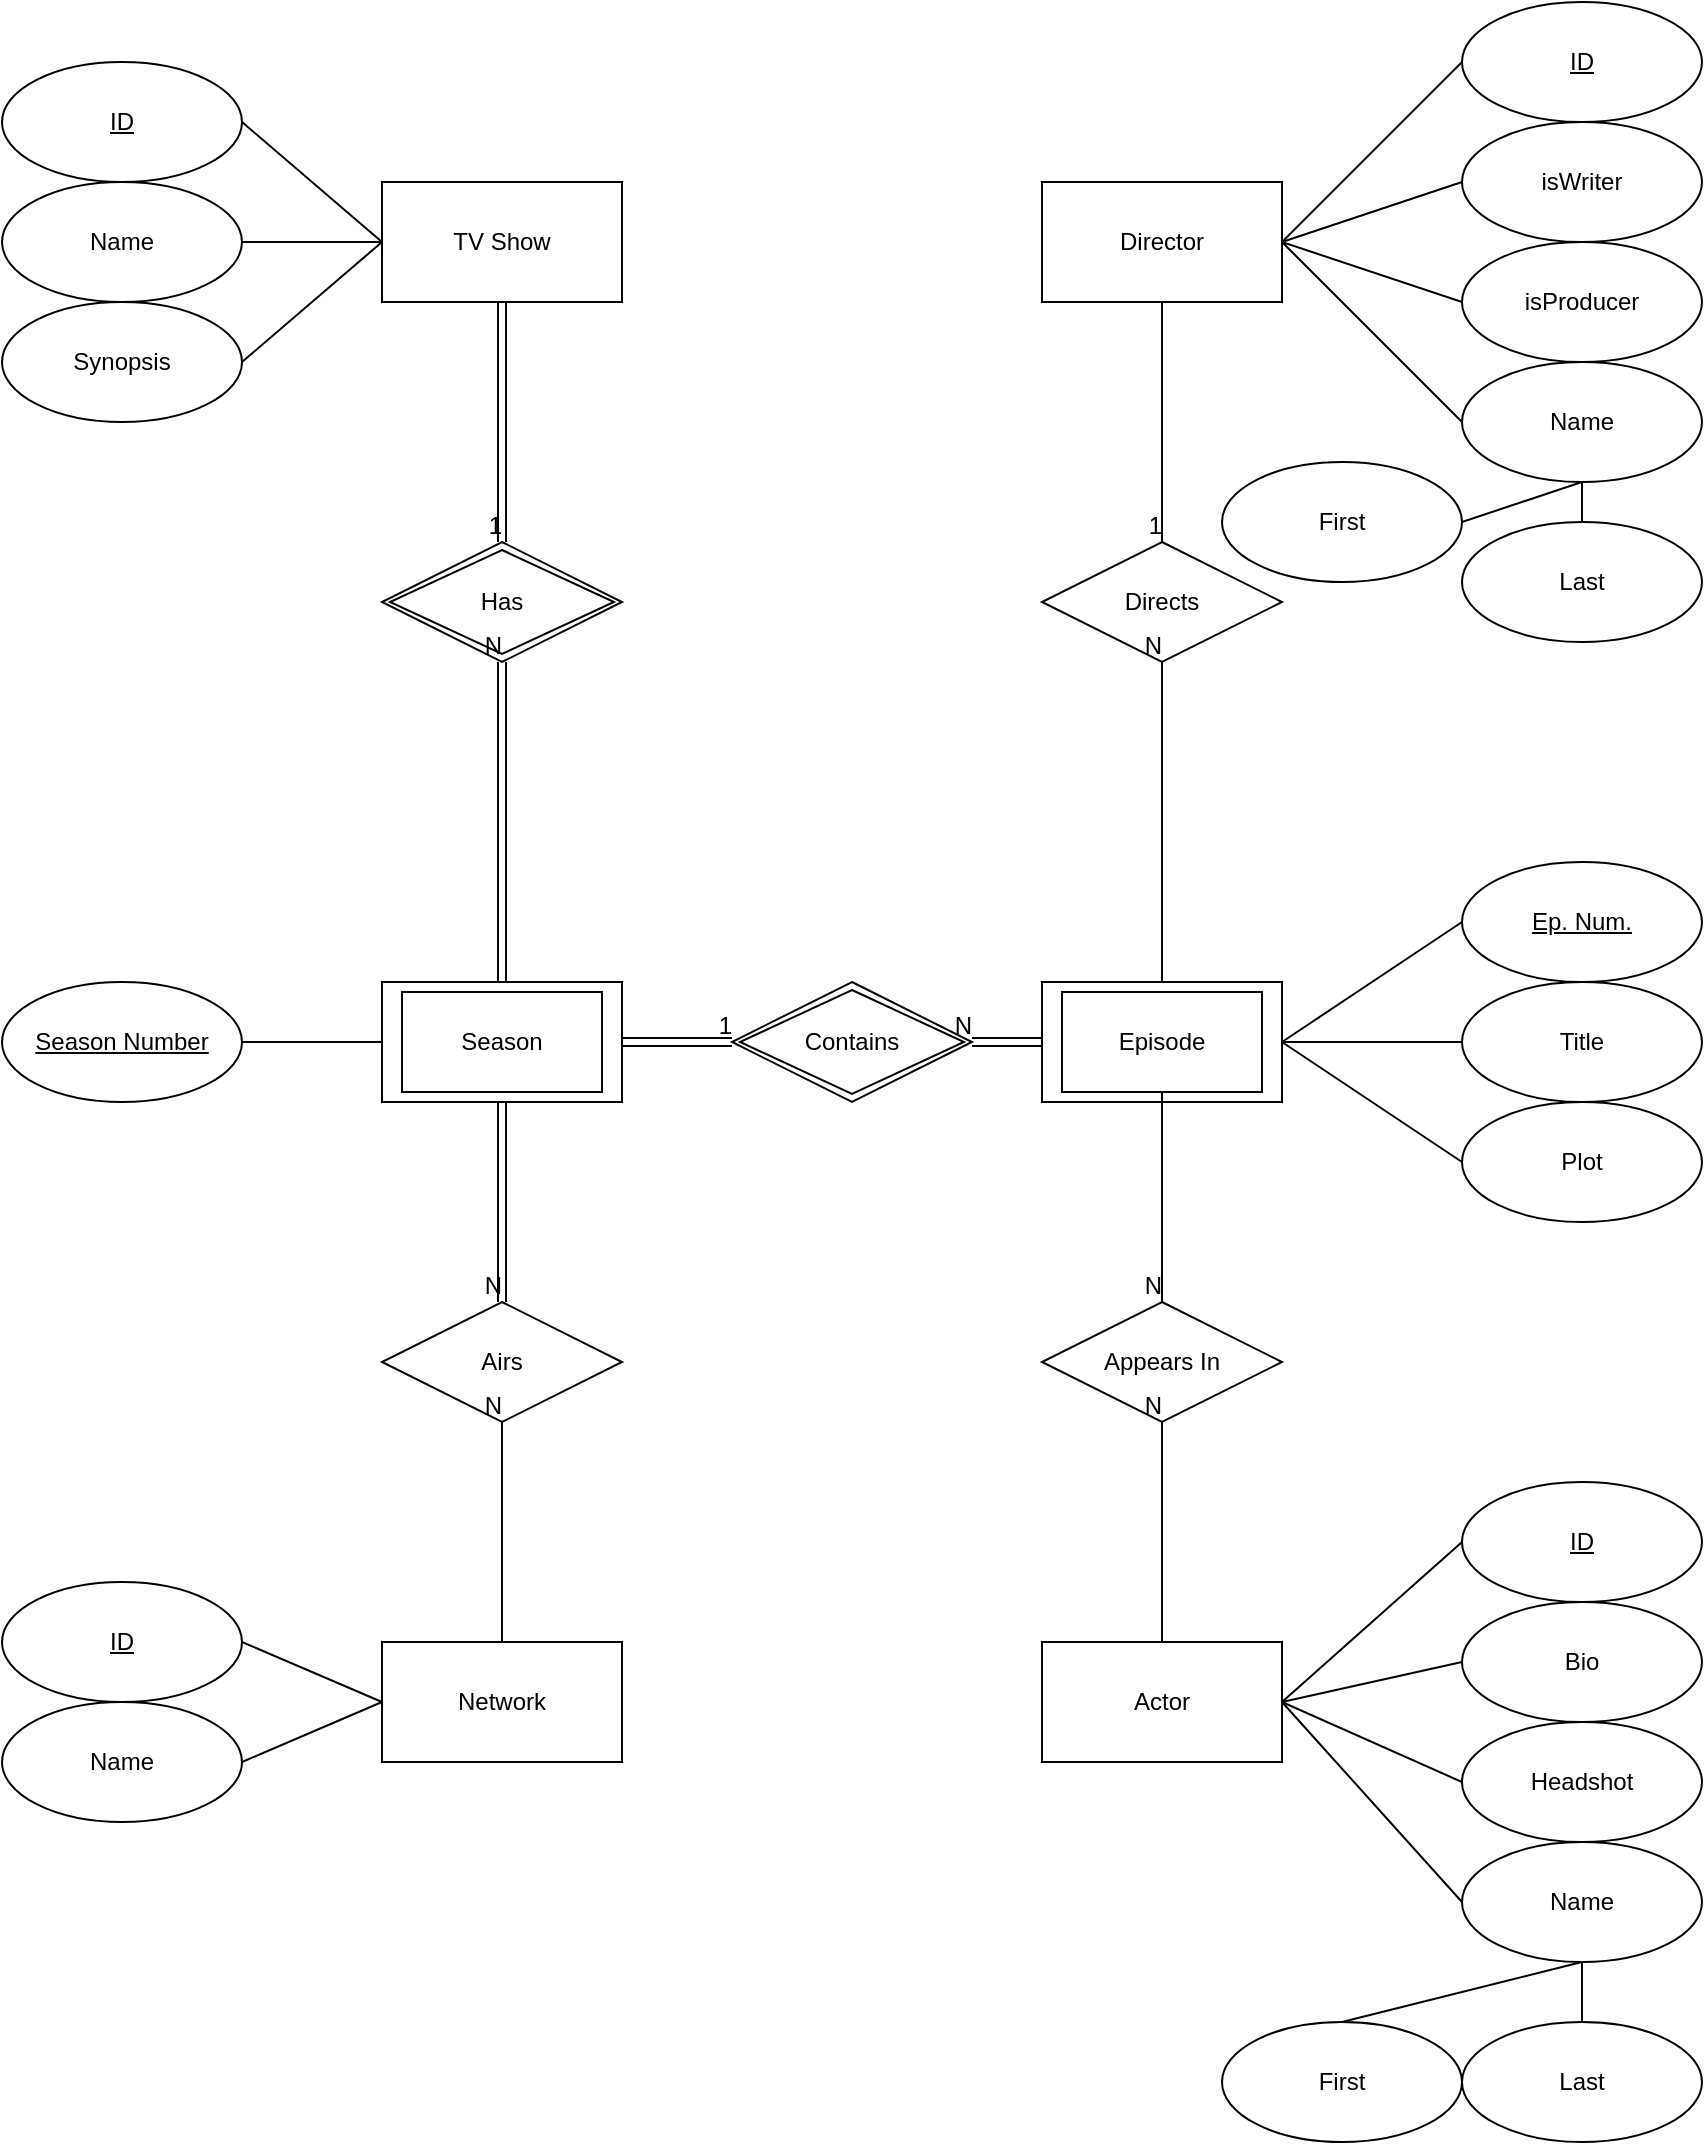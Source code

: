 <mxfile version="15.6.0" type="device"><diagram id="R2lEEEUBdFMjLlhIrx00" name="Page-1"><mxGraphModel dx="2035" dy="1688" grid="1" gridSize="10" guides="1" tooltips="1" connect="1" arrows="1" fold="1" page="1" pageScale="1" pageWidth="850" pageHeight="1100" math="0" shadow="0" extFonts="Permanent Marker^https://fonts.googleapis.com/css?family=Permanent+Marker"><root><mxCell id="0"/><mxCell id="1" parent="0"/><mxCell id="vXX7frBbcrXvpnS0ZT3l-1" value="TV Show" style="rounded=0;whiteSpace=wrap;html=1;" parent="1" vertex="1"><mxGeometry x="-660" y="-1010" width="120" height="60" as="geometry"/></mxCell><mxCell id="vXX7frBbcrXvpnS0ZT3l-3" value="&lt;u&gt;ID&lt;/u&gt;" style="ellipse;whiteSpace=wrap;html=1;" parent="1" vertex="1"><mxGeometry x="-850" y="-1070" width="120" height="60" as="geometry"/></mxCell><mxCell id="vXX7frBbcrXvpnS0ZT3l-4" value="Name" style="ellipse;whiteSpace=wrap;html=1;" parent="1" vertex="1"><mxGeometry x="-850" y="-1010" width="120" height="60" as="geometry"/></mxCell><mxCell id="vXX7frBbcrXvpnS0ZT3l-5" value="Synopsis" style="ellipse;whiteSpace=wrap;html=1;" parent="1" vertex="1"><mxGeometry x="-850" y="-950" width="120" height="60" as="geometry"/></mxCell><mxCell id="vXX7frBbcrXvpnS0ZT3l-7" value="" style="endArrow=none;html=1;rounded=0;exitX=0;exitY=0.5;exitDx=0;exitDy=0;entryX=1;entryY=0.5;entryDx=0;entryDy=0;" parent="1" source="vXX7frBbcrXvpnS0ZT3l-1" target="vXX7frBbcrXvpnS0ZT3l-4" edge="1"><mxGeometry width="50" height="50" relative="1" as="geometry"><mxPoint x="-1150" y="-760" as="sourcePoint"/><mxPoint x="-1100" y="-810" as="targetPoint"/></mxGeometry></mxCell><mxCell id="vXX7frBbcrXvpnS0ZT3l-8" value="" style="endArrow=none;html=1;rounded=0;entryX=1;entryY=0.5;entryDx=0;entryDy=0;exitX=0;exitY=0.5;exitDx=0;exitDy=0;" parent="1" source="vXX7frBbcrXvpnS0ZT3l-1" target="vXX7frBbcrXvpnS0ZT3l-3" edge="1"><mxGeometry width="50" height="50" relative="1" as="geometry"><mxPoint x="-870" y="-800" as="sourcePoint"/><mxPoint x="-1100" y="-870" as="targetPoint"/></mxGeometry></mxCell><mxCell id="vXX7frBbcrXvpnS0ZT3l-9" value="" style="endArrow=none;html=1;rounded=0;entryX=1;entryY=0.5;entryDx=0;entryDy=0;exitX=0;exitY=0.5;exitDx=0;exitDy=0;" parent="1" source="vXX7frBbcrXvpnS0ZT3l-1" target="vXX7frBbcrXvpnS0ZT3l-5" edge="1"><mxGeometry width="50" height="50" relative="1" as="geometry"><mxPoint x="-870" y="-770" as="sourcePoint"/><mxPoint x="-820" y="-830" as="targetPoint"/></mxGeometry></mxCell><mxCell id="vXX7frBbcrXvpnS0ZT3l-13" value="Network" style="rounded=0;whiteSpace=wrap;html=1;" parent="1" vertex="1"><mxGeometry x="-660" y="-280" width="120" height="60" as="geometry"/></mxCell><mxCell id="vXX7frBbcrXvpnS0ZT3l-14" value="&lt;u&gt;ID&lt;/u&gt;" style="ellipse;whiteSpace=wrap;html=1;" parent="1" vertex="1"><mxGeometry x="-850" y="-310" width="120" height="60" as="geometry"/></mxCell><mxCell id="vXX7frBbcrXvpnS0ZT3l-15" value="Name" style="ellipse;whiteSpace=wrap;html=1;" parent="1" vertex="1"><mxGeometry x="-850" y="-250" width="120" height="60" as="geometry"/></mxCell><mxCell id="vXX7frBbcrXvpnS0ZT3l-16" value="" style="endArrow=none;html=1;rounded=0;entryX=1;entryY=0.5;entryDx=0;entryDy=0;exitX=0;exitY=0.5;exitDx=0;exitDy=0;" parent="1" source="vXX7frBbcrXvpnS0ZT3l-13" target="vXX7frBbcrXvpnS0ZT3l-14" edge="1"><mxGeometry width="50" height="50" relative="1" as="geometry"><mxPoint x="-660" y="-300" as="sourcePoint"/><mxPoint x="-440" y="-290" as="targetPoint"/></mxGeometry></mxCell><mxCell id="vXX7frBbcrXvpnS0ZT3l-17" value="" style="endArrow=none;html=1;rounded=0;entryX=1;entryY=0.5;entryDx=0;entryDy=0;exitX=0;exitY=0.5;exitDx=0;exitDy=0;" parent="1" source="vXX7frBbcrXvpnS0ZT3l-13" target="vXX7frBbcrXvpnS0ZT3l-15" edge="1"><mxGeometry width="50" height="50" relative="1" as="geometry"><mxPoint x="-520" y="-290" as="sourcePoint"/><mxPoint x="-410" y="-350" as="targetPoint"/></mxGeometry></mxCell><mxCell id="vXX7frBbcrXvpnS0ZT3l-18" value="" style="rounded=0;whiteSpace=wrap;html=1;" parent="1" vertex="1"><mxGeometry x="-660" y="-610" width="120" height="60" as="geometry"/></mxCell><mxCell id="vXX7frBbcrXvpnS0ZT3l-19" value="Season" style="rounded=0;whiteSpace=wrap;html=1;" parent="1" vertex="1"><mxGeometry x="-650" y="-605" width="100" height="50" as="geometry"/></mxCell><mxCell id="vXX7frBbcrXvpnS0ZT3l-29" value="&lt;u&gt;Season Number&lt;/u&gt;" style="ellipse;whiteSpace=wrap;html=1;" parent="1" vertex="1"><mxGeometry x="-850" y="-610" width="120" height="60" as="geometry"/></mxCell><mxCell id="vXX7frBbcrXvpnS0ZT3l-30" value="" style="endArrow=none;html=1;rounded=0;exitX=0;exitY=0.5;exitDx=0;exitDy=0;entryX=1;entryY=0.5;entryDx=0;entryDy=0;" parent="1" source="vXX7frBbcrXvpnS0ZT3l-18" target="vXX7frBbcrXvpnS0ZT3l-29" edge="1"><mxGeometry width="50" height="50" relative="1" as="geometry"><mxPoint x="-540" y="-560" as="sourcePoint"/><mxPoint x="-760" y="-580" as="targetPoint"/></mxGeometry></mxCell><mxCell id="vXX7frBbcrXvpnS0ZT3l-31" value="" style="rounded=0;whiteSpace=wrap;html=1;" parent="1" vertex="1"><mxGeometry x="-330" y="-610" width="120" height="60" as="geometry"/></mxCell><mxCell id="vXX7frBbcrXvpnS0ZT3l-32" value="Episode" style="rounded=0;whiteSpace=wrap;html=1;" parent="1" vertex="1"><mxGeometry x="-320" y="-605" width="100" height="50" as="geometry"/></mxCell><mxCell id="vXX7frBbcrXvpnS0ZT3l-34" value="&lt;u&gt;Ep. Num.&lt;/u&gt;" style="ellipse;whiteSpace=wrap;html=1;" parent="1" vertex="1"><mxGeometry x="-120" y="-670" width="120" height="60" as="geometry"/></mxCell><mxCell id="vXX7frBbcrXvpnS0ZT3l-35" value="Title" style="ellipse;whiteSpace=wrap;html=1;" parent="1" vertex="1"><mxGeometry x="-120" y="-610" width="120" height="60" as="geometry"/></mxCell><mxCell id="vXX7frBbcrXvpnS0ZT3l-36" value="Plot" style="ellipse;whiteSpace=wrap;html=1;" parent="1" vertex="1"><mxGeometry x="-120" y="-550" width="120" height="60" as="geometry"/></mxCell><mxCell id="vXX7frBbcrXvpnS0ZT3l-37" value="" style="endArrow=none;html=1;rounded=0;exitX=1;exitY=0.5;exitDx=0;exitDy=0;entryX=0;entryY=0.5;entryDx=0;entryDy=0;" parent="1" source="vXX7frBbcrXvpnS0ZT3l-31" target="vXX7frBbcrXvpnS0ZT3l-34" edge="1"><mxGeometry width="50" height="50" relative="1" as="geometry"><mxPoint x="-20" y="-550" as="sourcePoint"/><mxPoint x="30" y="-600" as="targetPoint"/></mxGeometry></mxCell><mxCell id="vXX7frBbcrXvpnS0ZT3l-38" value="" style="endArrow=none;html=1;rounded=0;exitX=1;exitY=0.5;exitDx=0;exitDy=0;entryX=0;entryY=0.5;entryDx=0;entryDy=0;" parent="1" source="vXX7frBbcrXvpnS0ZT3l-31" target="vXX7frBbcrXvpnS0ZT3l-35" edge="1"><mxGeometry width="50" height="50" relative="1" as="geometry"><mxPoint y="-490" as="sourcePoint"/><mxPoint x="50" y="-560" as="targetPoint"/></mxGeometry></mxCell><mxCell id="vXX7frBbcrXvpnS0ZT3l-39" value="" style="endArrow=none;html=1;rounded=0;exitX=1;exitY=0.5;exitDx=0;exitDy=0;entryX=0;entryY=0.5;entryDx=0;entryDy=0;" parent="1" source="vXX7frBbcrXvpnS0ZT3l-31" target="vXX7frBbcrXvpnS0ZT3l-36" edge="1"><mxGeometry width="50" height="50" relative="1" as="geometry"><mxPoint y="-490" as="sourcePoint"/><mxPoint x="50" y="-490" as="targetPoint"/></mxGeometry></mxCell><mxCell id="vXX7frBbcrXvpnS0ZT3l-41" value="Director" style="rounded=0;whiteSpace=wrap;html=1;" parent="1" vertex="1"><mxGeometry x="-330" y="-1010" width="120" height="60" as="geometry"/></mxCell><mxCell id="vXX7frBbcrXvpnS0ZT3l-43" value="&lt;u&gt;ID&lt;/u&gt;" style="ellipse;whiteSpace=wrap;html=1;" parent="1" vertex="1"><mxGeometry x="-120" y="-1100" width="120" height="60" as="geometry"/></mxCell><mxCell id="vXX7frBbcrXvpnS0ZT3l-45" value="isWriter" style="ellipse;whiteSpace=wrap;html=1;" parent="1" vertex="1"><mxGeometry x="-120" y="-1040" width="120" height="60" as="geometry"/></mxCell><mxCell id="vXX7frBbcrXvpnS0ZT3l-46" value="isProducer" style="ellipse;whiteSpace=wrap;html=1;" parent="1" vertex="1"><mxGeometry x="-120" y="-980" width="120" height="60" as="geometry"/></mxCell><mxCell id="vXX7frBbcrXvpnS0ZT3l-49" value="" style="endArrow=none;html=1;rounded=0;exitX=1;exitY=0.5;exitDx=0;exitDy=0;entryX=0;entryY=0.5;entryDx=0;entryDy=0;" parent="1" source="vXX7frBbcrXvpnS0ZT3l-41" target="vXX7frBbcrXvpnS0ZT3l-43" edge="1"><mxGeometry width="50" height="50" relative="1" as="geometry"><mxPoint x="-170" y="-1030" as="sourcePoint"/><mxPoint x="-120" y="-1080" as="targetPoint"/></mxGeometry></mxCell><mxCell id="vXX7frBbcrXvpnS0ZT3l-50" value="" style="endArrow=none;html=1;rounded=0;exitX=1;exitY=0.5;exitDx=0;exitDy=0;entryX=0;entryY=0.5;entryDx=0;entryDy=0;" parent="1" source="vXX7frBbcrXvpnS0ZT3l-41" target="OTVnZmS78RSjlN0ACt-g-15" edge="1"><mxGeometry width="50" height="50" relative="1" as="geometry"><mxPoint x="-200" y="-1010" as="sourcePoint"/><mxPoint x="-150" y="-900" as="targetPoint"/></mxGeometry></mxCell><mxCell id="vXX7frBbcrXvpnS0ZT3l-57" value="Actor" style="rounded=0;whiteSpace=wrap;html=1;" parent="1" vertex="1"><mxGeometry x="-330" y="-280" width="120" height="60" as="geometry"/></mxCell><mxCell id="vXX7frBbcrXvpnS0ZT3l-58" value="&lt;u&gt;ID&lt;/u&gt;" style="ellipse;whiteSpace=wrap;html=1;" parent="1" vertex="1"><mxGeometry x="-120" y="-360" width="120" height="60" as="geometry"/></mxCell><mxCell id="vXX7frBbcrXvpnS0ZT3l-59" value="Name" style="ellipse;whiteSpace=wrap;html=1;" parent="1" vertex="1"><mxGeometry x="-120" y="-180" width="120" height="60" as="geometry"/></mxCell><mxCell id="vXX7frBbcrXvpnS0ZT3l-60" value="Bio" style="ellipse;whiteSpace=wrap;html=1;" parent="1" vertex="1"><mxGeometry x="-120" y="-300" width="120" height="60" as="geometry"/></mxCell><mxCell id="vXX7frBbcrXvpnS0ZT3l-61" value="Headshot" style="ellipse;whiteSpace=wrap;html=1;" parent="1" vertex="1"><mxGeometry x="-120" y="-240" width="120" height="60" as="geometry"/></mxCell><mxCell id="vXX7frBbcrXvpnS0ZT3l-62" value="" style="endArrow=none;html=1;rounded=0;exitX=1;exitY=0.5;exitDx=0;exitDy=0;entryX=0;entryY=0.5;entryDx=0;entryDy=0;" parent="1" source="vXX7frBbcrXvpnS0ZT3l-57" target="vXX7frBbcrXvpnS0ZT3l-58" edge="1"><mxGeometry width="50" height="50" relative="1" as="geometry"><mxPoint x="-200" y="-280" as="sourcePoint"/><mxPoint x="-150" y="-330" as="targetPoint"/></mxGeometry></mxCell><mxCell id="vXX7frBbcrXvpnS0ZT3l-63" value="" style="endArrow=none;html=1;rounded=0;exitX=1;exitY=0.5;exitDx=0;exitDy=0;entryX=0;entryY=0.5;entryDx=0;entryDy=0;" parent="1" source="vXX7frBbcrXvpnS0ZT3l-57" target="vXX7frBbcrXvpnS0ZT3l-59" edge="1"><mxGeometry width="50" height="50" relative="1" as="geometry"><mxPoint x="-200" y="-240" as="sourcePoint"/><mxPoint x="-130" y="-280" as="targetPoint"/></mxGeometry></mxCell><mxCell id="vXX7frBbcrXvpnS0ZT3l-64" value="" style="endArrow=none;html=1;rounded=0;exitX=1;exitY=0.5;exitDx=0;exitDy=0;entryX=0;entryY=0.5;entryDx=0;entryDy=0;" parent="1" source="vXX7frBbcrXvpnS0ZT3l-57" target="vXX7frBbcrXvpnS0ZT3l-60" edge="1"><mxGeometry width="50" height="50" relative="1" as="geometry"><mxPoint x="-200" y="-240" as="sourcePoint"/><mxPoint x="-130" y="-220" as="targetPoint"/></mxGeometry></mxCell><mxCell id="vXX7frBbcrXvpnS0ZT3l-65" value="" style="endArrow=none;html=1;rounded=0;exitX=1;exitY=0.5;exitDx=0;exitDy=0;entryX=0;entryY=0.5;entryDx=0;entryDy=0;" parent="1" source="vXX7frBbcrXvpnS0ZT3l-57" target="vXX7frBbcrXvpnS0ZT3l-61" edge="1"><mxGeometry width="50" height="50" relative="1" as="geometry"><mxPoint x="-200" y="-240" as="sourcePoint"/><mxPoint x="-130" y="-160" as="targetPoint"/></mxGeometry></mxCell><mxCell id="vXX7frBbcrXvpnS0ZT3l-81" value="Has" style="shape=rhombus;double=1;perimeter=rhombusPerimeter;whiteSpace=wrap;html=1;align=center;" parent="1" vertex="1"><mxGeometry x="-660" y="-830" width="120" height="60" as="geometry"/></mxCell><mxCell id="vXX7frBbcrXvpnS0ZT3l-82" value="" style="shape=link;html=1;rounded=0;exitX=0.5;exitY=0;exitDx=0;exitDy=0;entryX=0.5;entryY=1;entryDx=0;entryDy=0;" parent="1" source="vXX7frBbcrXvpnS0ZT3l-18" target="vXX7frBbcrXvpnS0ZT3l-81" edge="1"><mxGeometry relative="1" as="geometry"><mxPoint x="-610" y="-700" as="sourcePoint"/><mxPoint x="-450" y="-700" as="targetPoint"/></mxGeometry></mxCell><mxCell id="vXX7frBbcrXvpnS0ZT3l-83" value="N" style="resizable=0;html=1;align=right;verticalAlign=bottom;" parent="vXX7frBbcrXvpnS0ZT3l-82" connectable="0" vertex="1"><mxGeometry x="1" relative="1" as="geometry"/></mxCell><mxCell id="vXX7frBbcrXvpnS0ZT3l-84" value="" style="shape=link;html=1;rounded=0;exitX=0.5;exitY=1;exitDx=0;exitDy=0;entryX=0.5;entryY=0;entryDx=0;entryDy=0;" parent="1" source="vXX7frBbcrXvpnS0ZT3l-1" target="vXX7frBbcrXvpnS0ZT3l-81" edge="1"><mxGeometry relative="1" as="geometry"><mxPoint x="-800" y="-720" as="sourcePoint"/><mxPoint x="-640" y="-720" as="targetPoint"/></mxGeometry></mxCell><mxCell id="vXX7frBbcrXvpnS0ZT3l-85" value="1" style="resizable=0;html=1;align=right;verticalAlign=bottom;" parent="vXX7frBbcrXvpnS0ZT3l-84" connectable="0" vertex="1"><mxGeometry x="1" relative="1" as="geometry"/></mxCell><mxCell id="vXX7frBbcrXvpnS0ZT3l-88" value="" style="shape=link;html=1;rounded=0;exitX=1;exitY=0.5;exitDx=0;exitDy=0;entryX=0;entryY=0.5;entryDx=0;entryDy=0;" parent="1" source="vXX7frBbcrXvpnS0ZT3l-18" target="OTVnZmS78RSjlN0ACt-g-23" edge="1"><mxGeometry relative="1" as="geometry"><mxPoint x="-70" y="-520" as="sourcePoint"/><mxPoint x="-480" y="-580" as="targetPoint"/></mxGeometry></mxCell><mxCell id="vXX7frBbcrXvpnS0ZT3l-89" value="1" style="resizable=0;html=1;align=right;verticalAlign=bottom;" parent="vXX7frBbcrXvpnS0ZT3l-88" connectable="0" vertex="1"><mxGeometry x="1" relative="1" as="geometry"/></mxCell><mxCell id="vXX7frBbcrXvpnS0ZT3l-90" value="" style="shape=link;html=1;rounded=0;entryX=1;entryY=0.5;entryDx=0;entryDy=0;exitX=0;exitY=0.5;exitDx=0;exitDy=0;" parent="1" source="vXX7frBbcrXvpnS0ZT3l-31" target="OTVnZmS78RSjlN0ACt-g-23" edge="1"><mxGeometry relative="1" as="geometry"><mxPoint x="-360" y="-500" as="sourcePoint"/><mxPoint x="-360" y="-580" as="targetPoint"/></mxGeometry></mxCell><mxCell id="vXX7frBbcrXvpnS0ZT3l-91" value="N" style="resizable=0;html=1;align=right;verticalAlign=bottom;" parent="vXX7frBbcrXvpnS0ZT3l-90" connectable="0" vertex="1"><mxGeometry x="1" relative="1" as="geometry"/></mxCell><mxCell id="vXX7frBbcrXvpnS0ZT3l-93" value="" style="endArrow=none;html=1;rounded=0;entryX=0;entryY=0.5;entryDx=0;entryDy=0;exitX=1;exitY=0.5;exitDx=0;exitDy=0;" parent="1" source="vXX7frBbcrXvpnS0ZT3l-41" target="vXX7frBbcrXvpnS0ZT3l-45" edge="1"><mxGeometry relative="1" as="geometry"><mxPoint x="-310" y="-900" as="sourcePoint"/><mxPoint x="-150" y="-900" as="targetPoint"/></mxGeometry></mxCell><mxCell id="vXX7frBbcrXvpnS0ZT3l-94" value="" style="endArrow=none;html=1;rounded=0;entryX=0;entryY=0.5;entryDx=0;entryDy=0;exitX=1;exitY=0.5;exitDx=0;exitDy=0;" parent="1" source="vXX7frBbcrXvpnS0ZT3l-41" target="vXX7frBbcrXvpnS0ZT3l-46" edge="1"><mxGeometry relative="1" as="geometry"><mxPoint x="-200" y="-970" as="sourcePoint"/><mxPoint x="-100" y="-930" as="targetPoint"/></mxGeometry></mxCell><mxCell id="vXX7frBbcrXvpnS0ZT3l-97" value="" style="endArrow=none;html=1;rounded=0;entryX=0.5;entryY=0;entryDx=0;entryDy=0;exitX=0.5;exitY=1;exitDx=0;exitDy=0;" parent="1" source="vXX7frBbcrXvpnS0ZT3l-41" target="OTVnZmS78RSjlN0ACt-g-14" edge="1"><mxGeometry relative="1" as="geometry"><mxPoint x="-360" y="-910" as="sourcePoint"/><mxPoint x="-270" y="-830" as="targetPoint"/></mxGeometry></mxCell><mxCell id="vXX7frBbcrXvpnS0ZT3l-98" value="1" style="resizable=0;html=1;align=right;verticalAlign=bottom;" parent="vXX7frBbcrXvpnS0ZT3l-97" connectable="0" vertex="1"><mxGeometry x="1" relative="1" as="geometry"/></mxCell><mxCell id="vXX7frBbcrXvpnS0ZT3l-99" value="" style="endArrow=none;html=1;rounded=0;exitX=0.5;exitY=1;exitDx=0;exitDy=0;entryX=0.5;entryY=0;entryDx=0;entryDy=0;" parent="1" source="vXX7frBbcrXvpnS0ZT3l-32" target="OTVnZmS78RSjlN0ACt-g-6" edge="1"><mxGeometry relative="1" as="geometry"><mxPoint x="-450" y="-390" as="sourcePoint"/><mxPoint x="-270" y="-450" as="targetPoint"/></mxGeometry></mxCell><mxCell id="vXX7frBbcrXvpnS0ZT3l-100" value="N" style="resizable=0;html=1;align=right;verticalAlign=bottom;" parent="vXX7frBbcrXvpnS0ZT3l-99" connectable="0" vertex="1"><mxGeometry x="1" relative="1" as="geometry"/></mxCell><mxCell id="OTVnZmS78RSjlN0ACt-g-1" value="" style="shape=link;html=1;rounded=0;exitX=0.5;exitY=1;exitDx=0;exitDy=0;entryX=0.5;entryY=0;entryDx=0;entryDy=0;" edge="1" parent="1" source="vXX7frBbcrXvpnS0ZT3l-18" target="OTVnZmS78RSjlN0ACt-g-3"><mxGeometry relative="1" as="geometry"><mxPoint x="-610" y="-520" as="sourcePoint"/><mxPoint x="-600" y="-450" as="targetPoint"/></mxGeometry></mxCell><mxCell id="OTVnZmS78RSjlN0ACt-g-2" value="N" style="resizable=0;html=1;align=right;verticalAlign=bottom;" connectable="0" vertex="1" parent="OTVnZmS78RSjlN0ACt-g-1"><mxGeometry x="1" relative="1" as="geometry"/></mxCell><mxCell id="OTVnZmS78RSjlN0ACt-g-3" value="Airs" style="shape=rhombus;perimeter=rhombusPerimeter;whiteSpace=wrap;html=1;align=center;" vertex="1" parent="1"><mxGeometry x="-660" y="-450" width="120" height="60" as="geometry"/></mxCell><mxCell id="OTVnZmS78RSjlN0ACt-g-4" value="" style="endArrow=none;html=1;rounded=0;exitX=0.5;exitY=0;exitDx=0;exitDy=0;entryX=0.5;entryY=1;entryDx=0;entryDy=0;" edge="1" parent="1" source="vXX7frBbcrXvpnS0ZT3l-13" target="OTVnZmS78RSjlN0ACt-g-3"><mxGeometry relative="1" as="geometry"><mxPoint x="-620" y="-320" as="sourcePoint"/><mxPoint x="-460" y="-320" as="targetPoint"/></mxGeometry></mxCell><mxCell id="OTVnZmS78RSjlN0ACt-g-5" value="N" style="resizable=0;html=1;align=right;verticalAlign=bottom;" connectable="0" vertex="1" parent="OTVnZmS78RSjlN0ACt-g-4"><mxGeometry x="1" relative="1" as="geometry"/></mxCell><mxCell id="OTVnZmS78RSjlN0ACt-g-6" value="Appears In" style="shape=rhombus;perimeter=rhombusPerimeter;whiteSpace=wrap;html=1;align=center;" vertex="1" parent="1"><mxGeometry x="-330" y="-450" width="120" height="60" as="geometry"/></mxCell><mxCell id="OTVnZmS78RSjlN0ACt-g-7" value="" style="endArrow=none;html=1;rounded=0;exitX=0.5;exitY=0;exitDx=0;exitDy=0;entryX=0.5;entryY=1;entryDx=0;entryDy=0;" edge="1" parent="1" source="vXX7frBbcrXvpnS0ZT3l-57" target="OTVnZmS78RSjlN0ACt-g-6"><mxGeometry relative="1" as="geometry"><mxPoint x="-310" y="-330" as="sourcePoint"/><mxPoint x="-150" y="-330" as="targetPoint"/></mxGeometry></mxCell><mxCell id="OTVnZmS78RSjlN0ACt-g-8" value="N" style="resizable=0;html=1;align=right;verticalAlign=bottom;" connectable="0" vertex="1" parent="OTVnZmS78RSjlN0ACt-g-7"><mxGeometry x="1" relative="1" as="geometry"/></mxCell><mxCell id="OTVnZmS78RSjlN0ACt-g-10" value="Last" style="ellipse;whiteSpace=wrap;html=1;" vertex="1" parent="1"><mxGeometry x="-120" y="-90" width="120" height="60" as="geometry"/></mxCell><mxCell id="OTVnZmS78RSjlN0ACt-g-11" value="First" style="ellipse;whiteSpace=wrap;html=1;" vertex="1" parent="1"><mxGeometry x="-240" y="-90" width="120" height="60" as="geometry"/></mxCell><mxCell id="OTVnZmS78RSjlN0ACt-g-12" value="" style="endArrow=none;html=1;rounded=0;exitX=0.5;exitY=0;exitDx=0;exitDy=0;entryX=0.5;entryY=1;entryDx=0;entryDy=0;" edge="1" parent="1" source="OTVnZmS78RSjlN0ACt-g-11" target="vXX7frBbcrXvpnS0ZT3l-59"><mxGeometry width="50" height="50" relative="1" as="geometry"><mxPoint x="-220" y="-100" as="sourcePoint"/><mxPoint x="-170" y="-150" as="targetPoint"/></mxGeometry></mxCell><mxCell id="OTVnZmS78RSjlN0ACt-g-13" value="" style="endArrow=none;html=1;rounded=0;exitX=0.5;exitY=0;exitDx=0;exitDy=0;entryX=0.5;entryY=1;entryDx=0;entryDy=0;" edge="1" parent="1" source="OTVnZmS78RSjlN0ACt-g-10" target="vXX7frBbcrXvpnS0ZT3l-59"><mxGeometry width="50" height="50" relative="1" as="geometry"><mxPoint x="-170" y="-80" as="sourcePoint"/><mxPoint x="-50" y="-110" as="targetPoint"/></mxGeometry></mxCell><mxCell id="OTVnZmS78RSjlN0ACt-g-14" value="Directs" style="shape=rhombus;perimeter=rhombusPerimeter;whiteSpace=wrap;html=1;align=center;" vertex="1" parent="1"><mxGeometry x="-330" y="-830" width="120" height="60" as="geometry"/></mxCell><mxCell id="OTVnZmS78RSjlN0ACt-g-15" value="Name" style="ellipse;whiteSpace=wrap;html=1;" vertex="1" parent="1"><mxGeometry x="-120" y="-920" width="120" height="60" as="geometry"/></mxCell><mxCell id="OTVnZmS78RSjlN0ACt-g-16" value="Last" style="ellipse;whiteSpace=wrap;html=1;" vertex="1" parent="1"><mxGeometry x="-120" y="-840" width="120" height="60" as="geometry"/></mxCell><mxCell id="OTVnZmS78RSjlN0ACt-g-17" value="First" style="ellipse;whiteSpace=wrap;html=1;" vertex="1" parent="1"><mxGeometry x="-240" y="-870" width="120" height="60" as="geometry"/></mxCell><mxCell id="OTVnZmS78RSjlN0ACt-g-18" value="" style="endArrow=none;html=1;rounded=0;exitX=1;exitY=0.5;exitDx=0;exitDy=0;entryX=0.5;entryY=1;entryDx=0;entryDy=0;" edge="1" parent="1" source="OTVnZmS78RSjlN0ACt-g-17" target="OTVnZmS78RSjlN0ACt-g-15"><mxGeometry width="50" height="50" relative="1" as="geometry"><mxPoint x="-340" y="-700" as="sourcePoint"/><mxPoint x="-290" y="-750" as="targetPoint"/></mxGeometry></mxCell><mxCell id="OTVnZmS78RSjlN0ACt-g-19" value="" style="endArrow=none;html=1;rounded=0;exitX=0.5;exitY=0;exitDx=0;exitDy=0;entryX=0.5;entryY=1;entryDx=0;entryDy=0;" edge="1" parent="1" source="OTVnZmS78RSjlN0ACt-g-16" target="OTVnZmS78RSjlN0ACt-g-15"><mxGeometry width="50" height="50" relative="1" as="geometry"><mxPoint x="-290" y="-680" as="sourcePoint"/><mxPoint x="-170" y="-710" as="targetPoint"/></mxGeometry></mxCell><mxCell id="OTVnZmS78RSjlN0ACt-g-21" value="" style="endArrow=none;html=1;rounded=0;exitX=0.5;exitY=0;exitDx=0;exitDy=0;entryX=0.5;entryY=1;entryDx=0;entryDy=0;" edge="1" parent="1" source="vXX7frBbcrXvpnS0ZT3l-31" target="OTVnZmS78RSjlN0ACt-g-14"><mxGeometry relative="1" as="geometry"><mxPoint x="-270" y="-710" as="sourcePoint"/><mxPoint x="-110" y="-710" as="targetPoint"/></mxGeometry></mxCell><mxCell id="OTVnZmS78RSjlN0ACt-g-22" value="N" style="resizable=0;html=1;align=right;verticalAlign=bottom;" connectable="0" vertex="1" parent="OTVnZmS78RSjlN0ACt-g-21"><mxGeometry x="1" relative="1" as="geometry"/></mxCell><mxCell id="OTVnZmS78RSjlN0ACt-g-23" value="Contains" style="shape=rhombus;double=1;perimeter=rhombusPerimeter;whiteSpace=wrap;html=1;align=center;" vertex="1" parent="1"><mxGeometry x="-485" y="-610" width="120" height="60" as="geometry"/></mxCell></root></mxGraphModel></diagram></mxfile>